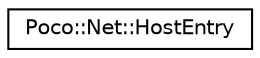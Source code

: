 digraph "Graphical Class Hierarchy"
{
 // LATEX_PDF_SIZE
  edge [fontname="Helvetica",fontsize="10",labelfontname="Helvetica",labelfontsize="10"];
  node [fontname="Helvetica",fontsize="10",shape=record];
  rankdir="LR";
  Node0 [label="Poco::Net::HostEntry",height=0.2,width=0.4,color="black", fillcolor="white", style="filled",URL="$classPoco_1_1Net_1_1HostEntry.html",tooltip=" "];
}
